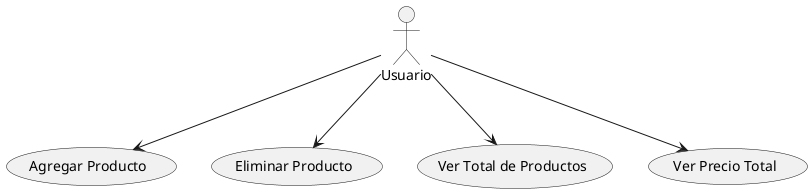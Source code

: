 @startuml
actor Usuario

usecase "Agregar Producto" as UC_Agregar
usecase "Eliminar Producto" as UC_Eliminar
usecase "Ver Total de Productos" as UC_VerTotalProductos
usecase "Ver Precio Total" as UC_VerPrecioTotal

Usuario --> UC_Agregar
Usuario --> UC_Eliminar
Usuario --> UC_VerTotalProductos
Usuario --> UC_VerPrecioTotal

@enduml
